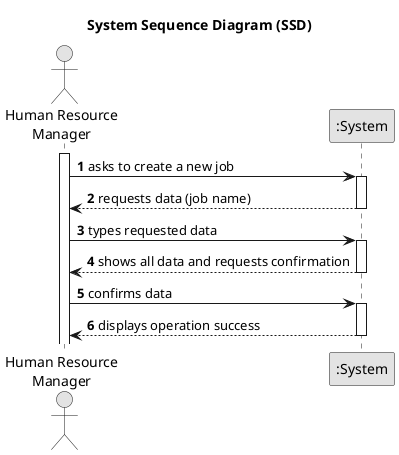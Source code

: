 @startuml
skinparam monochrome true
skinparam packageStyle rectangle
skinparam shadowing false

title System Sequence Diagram (SSD)

autonumber

actor "Human Resource\nManager" as Manager
participant ":System" as System

activate Manager

    Manager -> System : asks to create a new job
    activate System

        System --> Manager : requests data (job name)
    deactivate System

    Manager -> System : types requested data
    activate System

    System --> Manager : shows all data and requests confirmation
    deactivate System

    Manager -> System : confirms data
    activate System

        System --> Manager : displays operation success
    deactivate System

@enduml